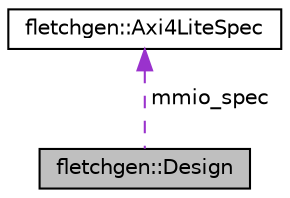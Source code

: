 digraph "fletchgen::Design"
{
  edge [fontname="Helvetica",fontsize="10",labelfontname="Helvetica",labelfontsize="10"];
  node [fontname="Helvetica",fontsize="10",shape=record];
  Node1 [label="fletchgen::Design",height=0.2,width=0.4,color="black", fillcolor="grey75", style="filled", fontcolor="black"];
  Node2 -> Node1 [dir="back",color="darkorchid3",fontsize="10",style="dashed",label=" mmio_spec" ,fontname="Helvetica"];
  Node2 [label="fletchgen::Axi4LiteSpec",height=0.2,width=0.4,color="black", fillcolor="white", style="filled",URL="$structfletchgen_1_1_axi4_lite_spec.html",tooltip="AXI4-lite bus specification. "];
}
